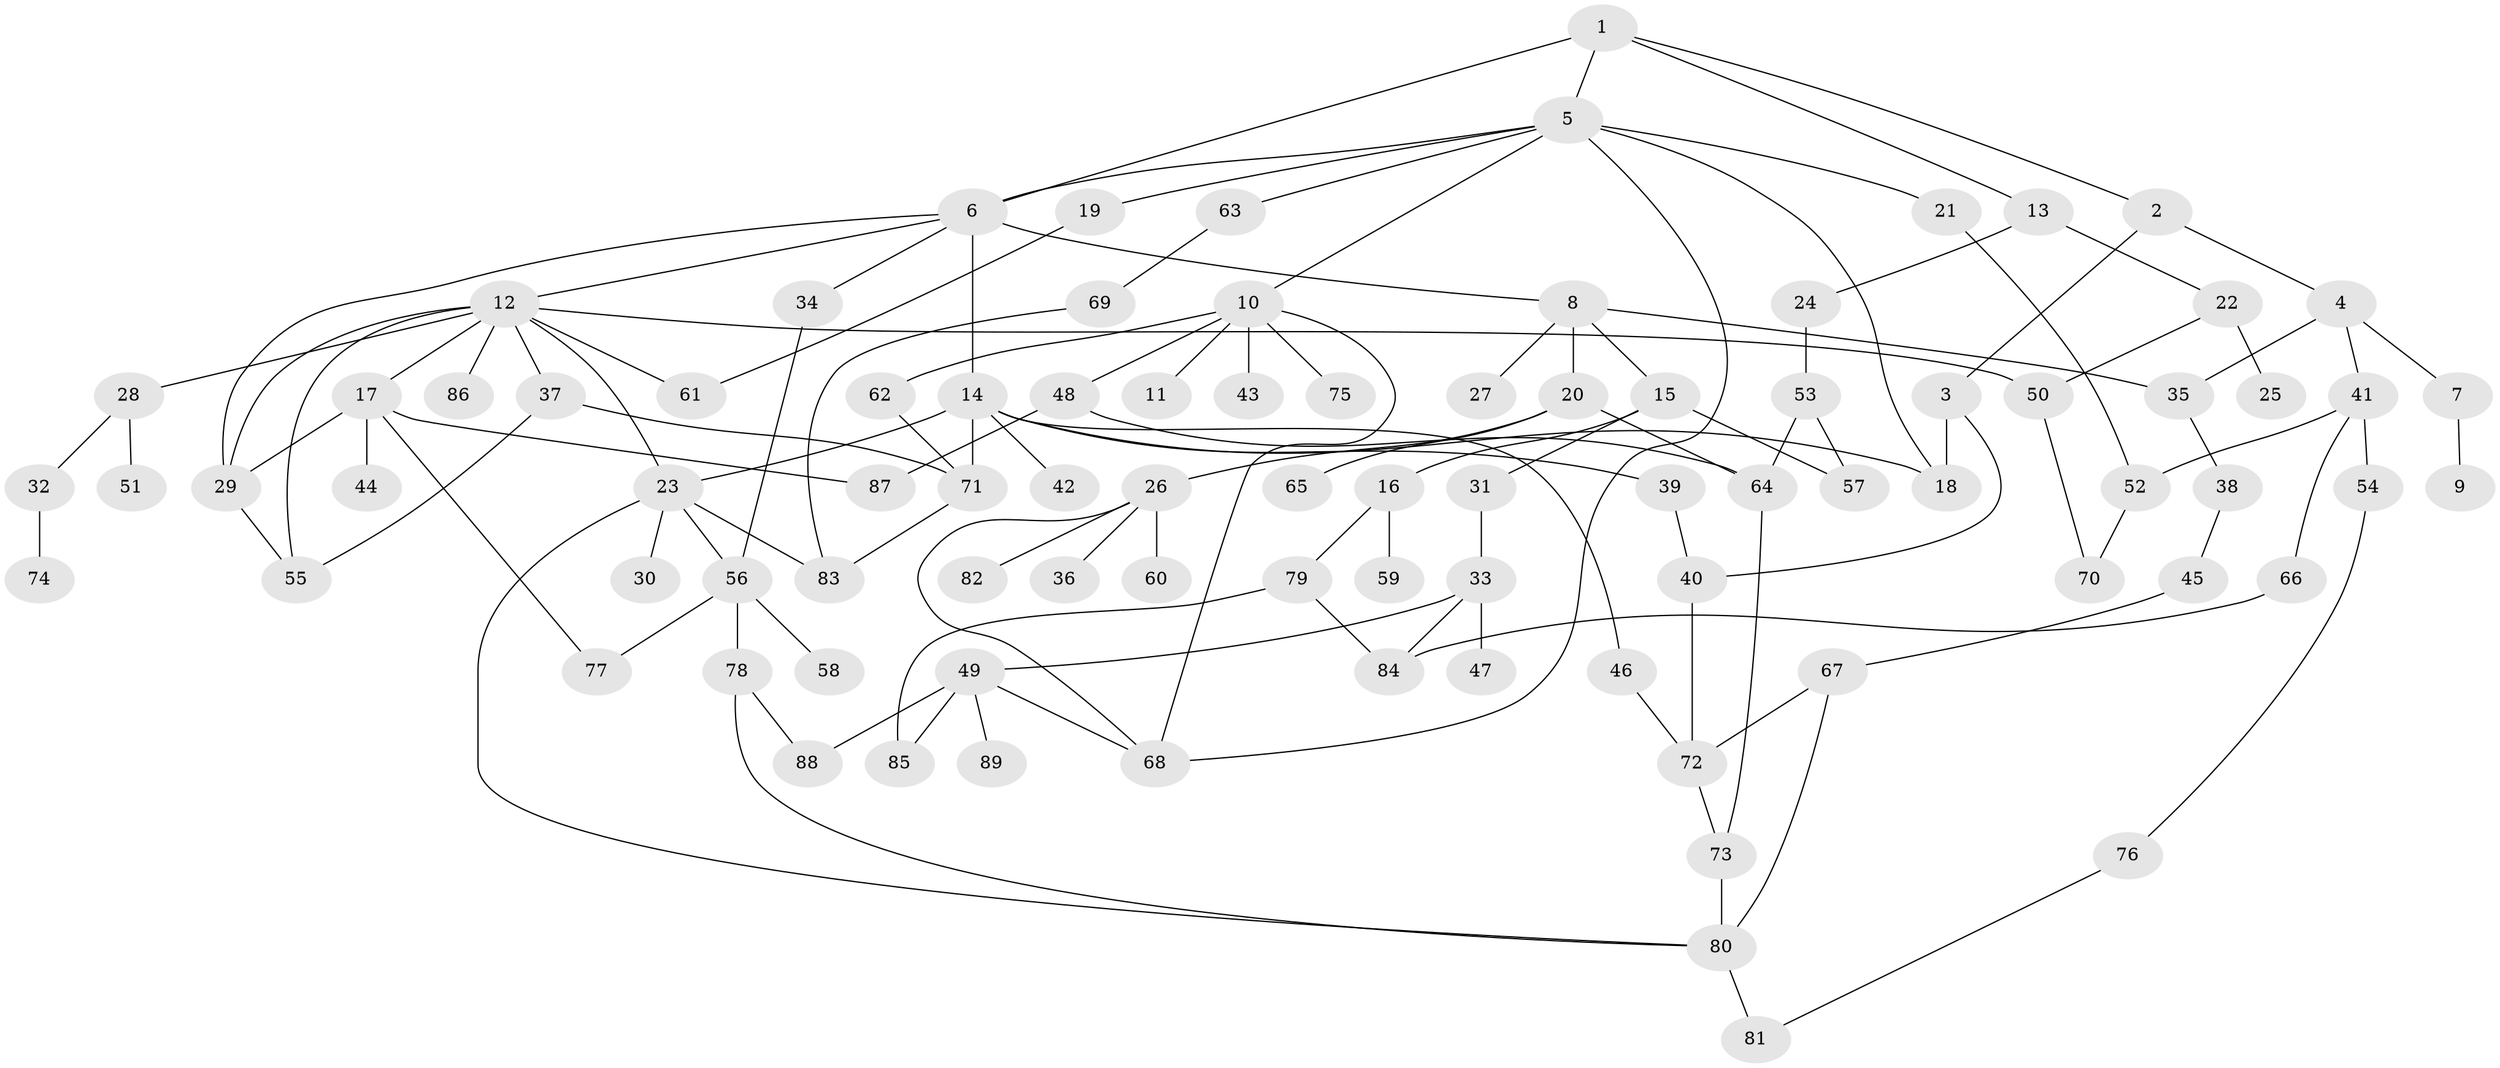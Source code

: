 // Generated by graph-tools (version 1.1) at 2025/49/03/09/25 03:49:17]
// undirected, 89 vertices, 126 edges
graph export_dot {
graph [start="1"]
  node [color=gray90,style=filled];
  1;
  2;
  3;
  4;
  5;
  6;
  7;
  8;
  9;
  10;
  11;
  12;
  13;
  14;
  15;
  16;
  17;
  18;
  19;
  20;
  21;
  22;
  23;
  24;
  25;
  26;
  27;
  28;
  29;
  30;
  31;
  32;
  33;
  34;
  35;
  36;
  37;
  38;
  39;
  40;
  41;
  42;
  43;
  44;
  45;
  46;
  47;
  48;
  49;
  50;
  51;
  52;
  53;
  54;
  55;
  56;
  57;
  58;
  59;
  60;
  61;
  62;
  63;
  64;
  65;
  66;
  67;
  68;
  69;
  70;
  71;
  72;
  73;
  74;
  75;
  76;
  77;
  78;
  79;
  80;
  81;
  82;
  83;
  84;
  85;
  86;
  87;
  88;
  89;
  1 -- 2;
  1 -- 5;
  1 -- 13;
  1 -- 6;
  2 -- 3;
  2 -- 4;
  3 -- 40;
  3 -- 18;
  4 -- 7;
  4 -- 35;
  4 -- 41;
  5 -- 6;
  5 -- 10;
  5 -- 18;
  5 -- 19;
  5 -- 21;
  5 -- 63;
  5 -- 68;
  6 -- 8;
  6 -- 12;
  6 -- 14;
  6 -- 34;
  6 -- 29;
  7 -- 9;
  8 -- 15;
  8 -- 20;
  8 -- 27;
  8 -- 35;
  10 -- 11;
  10 -- 43;
  10 -- 48;
  10 -- 62;
  10 -- 75;
  10 -- 68;
  12 -- 17;
  12 -- 28;
  12 -- 29;
  12 -- 37;
  12 -- 50;
  12 -- 61;
  12 -- 86;
  12 -- 55;
  12 -- 23;
  13 -- 22;
  13 -- 24;
  14 -- 23;
  14 -- 39;
  14 -- 42;
  14 -- 46;
  14 -- 18;
  14 -- 71;
  15 -- 16;
  15 -- 31;
  15 -- 57;
  16 -- 59;
  16 -- 79;
  17 -- 44;
  17 -- 87;
  17 -- 29;
  17 -- 77;
  19 -- 61;
  20 -- 26;
  20 -- 65;
  20 -- 64;
  21 -- 52;
  22 -- 25;
  22 -- 50;
  23 -- 30;
  23 -- 56;
  23 -- 80;
  23 -- 83;
  24 -- 53;
  26 -- 36;
  26 -- 60;
  26 -- 82;
  26 -- 68;
  28 -- 32;
  28 -- 51;
  29 -- 55;
  31 -- 33;
  32 -- 74;
  33 -- 47;
  33 -- 49;
  33 -- 84;
  34 -- 56;
  35 -- 38;
  37 -- 71;
  37 -- 55;
  38 -- 45;
  39 -- 40;
  40 -- 72;
  41 -- 52;
  41 -- 54;
  41 -- 66;
  45 -- 67;
  46 -- 72;
  48 -- 87;
  48 -- 64;
  49 -- 68;
  49 -- 88;
  49 -- 89;
  49 -- 85;
  50 -- 70;
  52 -- 70;
  53 -- 57;
  53 -- 64;
  54 -- 76;
  56 -- 58;
  56 -- 77;
  56 -- 78;
  62 -- 71;
  63 -- 69;
  64 -- 73;
  66 -- 84;
  67 -- 80;
  67 -- 72;
  69 -- 83;
  71 -- 83;
  72 -- 73;
  73 -- 80;
  76 -- 81;
  78 -- 80;
  78 -- 88;
  79 -- 84;
  79 -- 85;
  80 -- 81;
}
